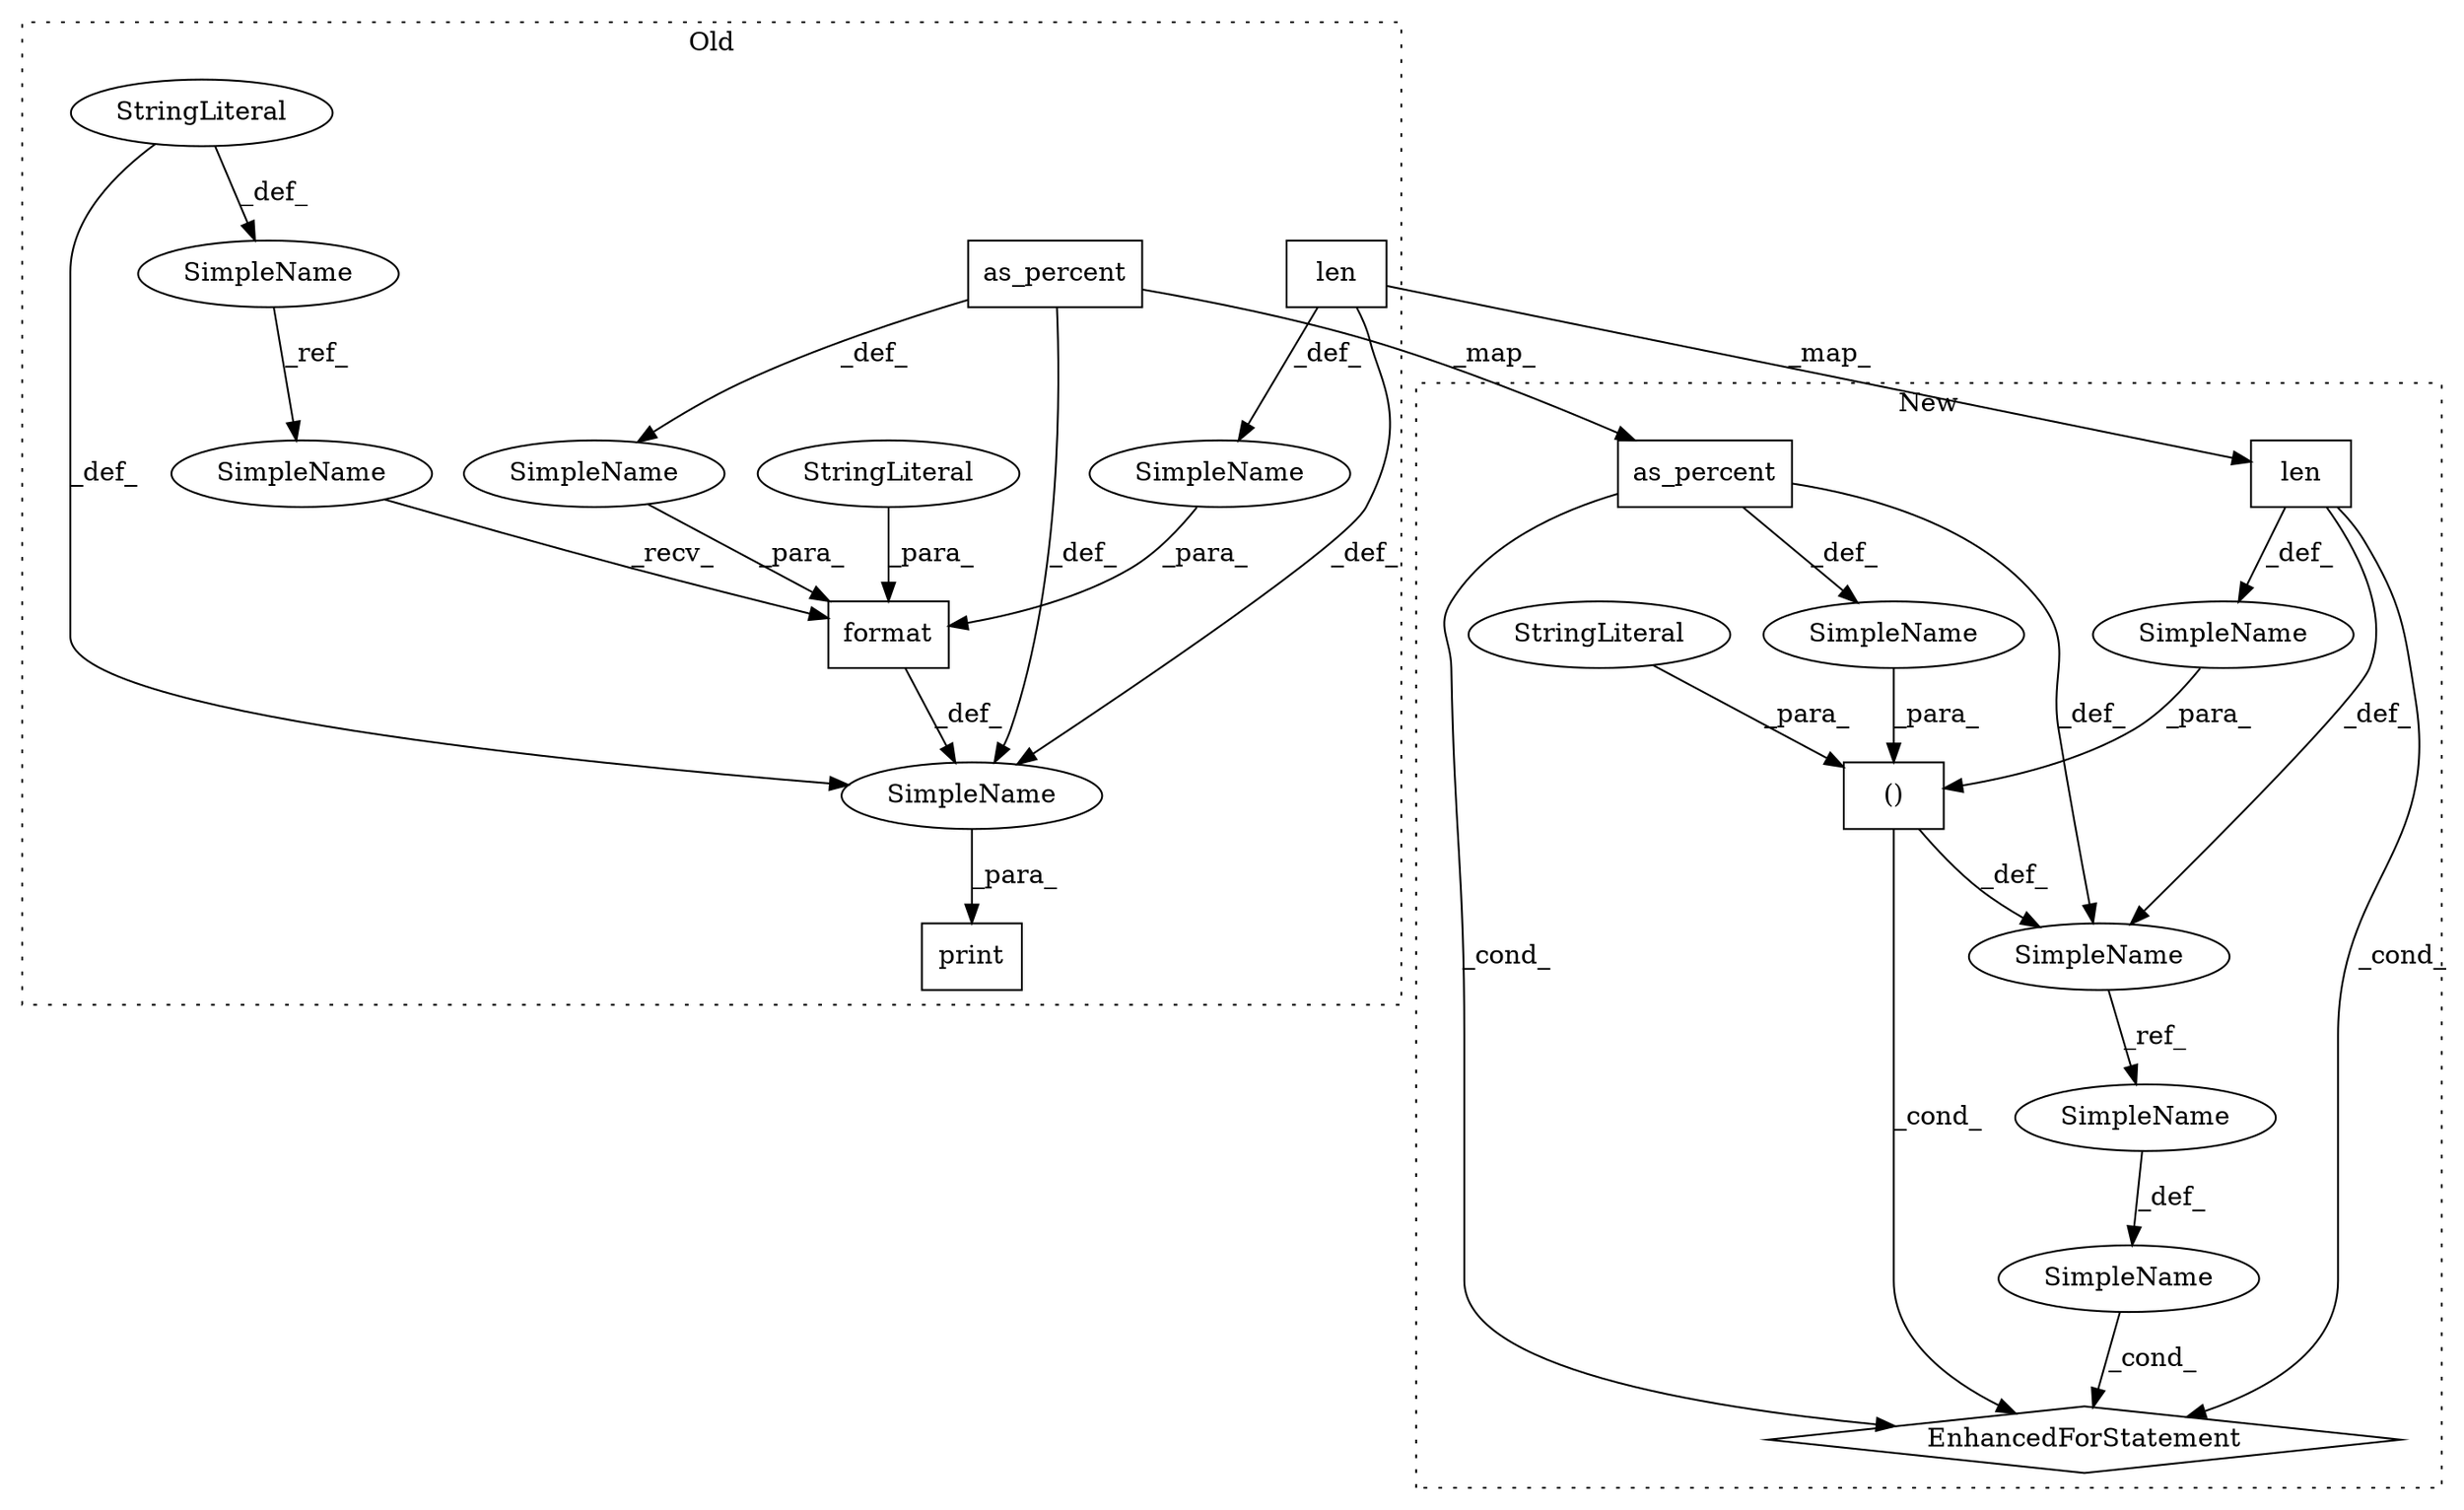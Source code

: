 digraph G {
subgraph cluster0 {
1 [label="as_percent" a="32" s="9956,9973" l="11,1" shape="box"];
5 [label="len" a="32" s="9944,9954" l="4,1" shape="box"];
6 [label="print" a="32" s="9921,9991" l="6,1" shape="box"];
7 [label="SimpleName" a="42" s="" l="" shape="ellipse"];
8 [label="format" a="32" s="9937,9990" l="7,1" shape="box"];
12 [label="SimpleName" a="42" s="9588" l="9" shape="ellipse"];
15 [label="SimpleName" a="42" s="" l="" shape="ellipse"];
16 [label="SimpleName" a="42" s="" l="" shape="ellipse"];
17 [label="StringLiteral" a="45" s="9598" l="35" shape="ellipse"];
19 [label="StringLiteral" a="45" s="9975" l="15" shape="ellipse"];
21 [label="SimpleName" a="42" s="9927" l="9" shape="ellipse"];
label = "Old";
style="dotted";
}
subgraph cluster1 {
2 [label="as_percent" a="32" s="10072,10089" l="11,1" shape="box"];
3 [label="()" a="106" s="10048" l="70" shape="box"];
4 [label="len" a="32" s="10048,10058" l="4,1" shape="box"];
9 [label="SimpleName" a="42" s="10298" l="5" shape="ellipse"];
10 [label="EnhancedForStatement" a="70" s="10215,10316" l="57,2" shape="diamond"];
11 [label="SimpleName" a="42" s="" l="" shape="ellipse"];
13 [label="SimpleName" a="42" s="9718" l="10" shape="ellipse"];
14 [label="SimpleName" a="42" s="" l="" shape="ellipse"];
18 [label="StringLiteral" a="45" s="10103" l="15" shape="ellipse"];
20 [label="SimpleName" a="42" s="10306" l="10" shape="ellipse"];
label = "New";
style="dotted";
}
1 -> 15 [label="_def_"];
1 -> 2 [label="_map_"];
1 -> 16 [label="_def_"];
2 -> 10 [label="_cond_"];
2 -> 13 [label="_def_"];
2 -> 11 [label="_def_"];
3 -> 10 [label="_cond_"];
3 -> 13 [label="_def_"];
4 -> 14 [label="_def_"];
4 -> 10 [label="_cond_"];
4 -> 13 [label="_def_"];
5 -> 16 [label="_def_"];
5 -> 7 [label="_def_"];
5 -> 4 [label="_map_"];
7 -> 8 [label="_para_"];
8 -> 16 [label="_def_"];
9 -> 10 [label="_cond_"];
11 -> 3 [label="_para_"];
12 -> 21 [label="_ref_"];
13 -> 20 [label="_ref_"];
14 -> 3 [label="_para_"];
15 -> 8 [label="_para_"];
16 -> 6 [label="_para_"];
17 -> 12 [label="_def_"];
17 -> 16 [label="_def_"];
18 -> 3 [label="_para_"];
19 -> 8 [label="_para_"];
20 -> 9 [label="_def_"];
21 -> 8 [label="_recv_"];
}